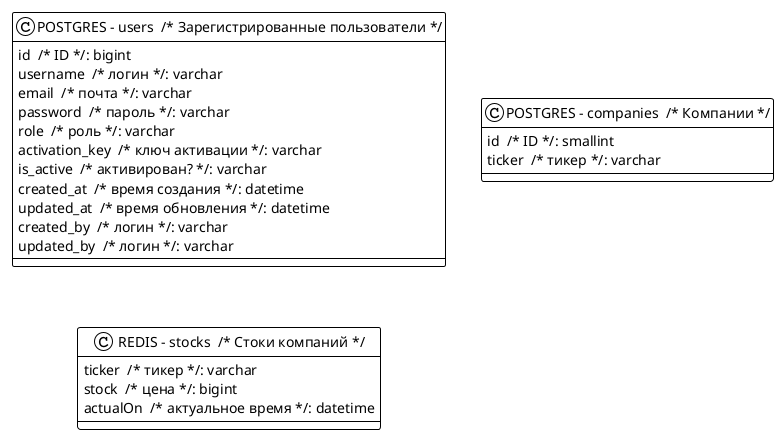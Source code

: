 @startuml

!theme plain
top to bottom direction
skinparam linetype ortho

class node0 as "POSTGRES - users  /* Зарегистрированные пользователи */" {
   id  /* ID */: bigint
   username  /* логин */: varchar
   email  /* почта */: varchar
   password  /* пароль */: varchar
   role  /* роль */: varchar
   activation_key  /* ключ активации */: varchar
   is_active  /* активирован? */: varchar
   created_at  /* время создания */: datetime
   updated_at  /* время обновления */: datetime
   created_by  /* логин */: varchar
   updated_by  /* логин */: varchar
}

class node1 as "POSTGRES - companies  /* Компании */" {
   id  /* ID */: smallint
   ticker  /* тикер */: varchar
}

class node2 as "REDIS - stocks  /* Стоки компаний */" {
   ticker  /* тикер */: varchar
   stock  /* цена */: bigint
   actualOn  /* актуальное время */: datetime
}

@enduml

